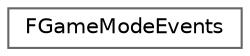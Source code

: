 digraph "Graphical Class Hierarchy"
{
 // INTERACTIVE_SVG=YES
 // LATEX_PDF_SIZE
  bgcolor="transparent";
  edge [fontname=Helvetica,fontsize=10,labelfontname=Helvetica,labelfontsize=10];
  node [fontname=Helvetica,fontsize=10,shape=box,height=0.2,width=0.4];
  rankdir="LR";
  Node0 [id="Node000000",label="FGameModeEvents",height=0.2,width=0.4,color="grey40", fillcolor="white", style="filled",URL="$d3/d26/classFGameModeEvents.html",tooltip="GameModeBase events, particularly for use by plugins."];
}
